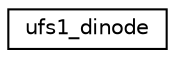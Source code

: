 digraph "Graphical Class Hierarchy"
{
 // LATEX_PDF_SIZE
  edge [fontname="Helvetica",fontsize="10",labelfontname="Helvetica",labelfontsize="10"];
  node [fontname="Helvetica",fontsize="10",shape=record];
  rankdir="LR";
  Node0 [label="ufs1_dinode",height=0.2,width=0.4,color="black", fillcolor="white", style="filled",URL="$structufs1__dinode.html",tooltip=" "];
}
